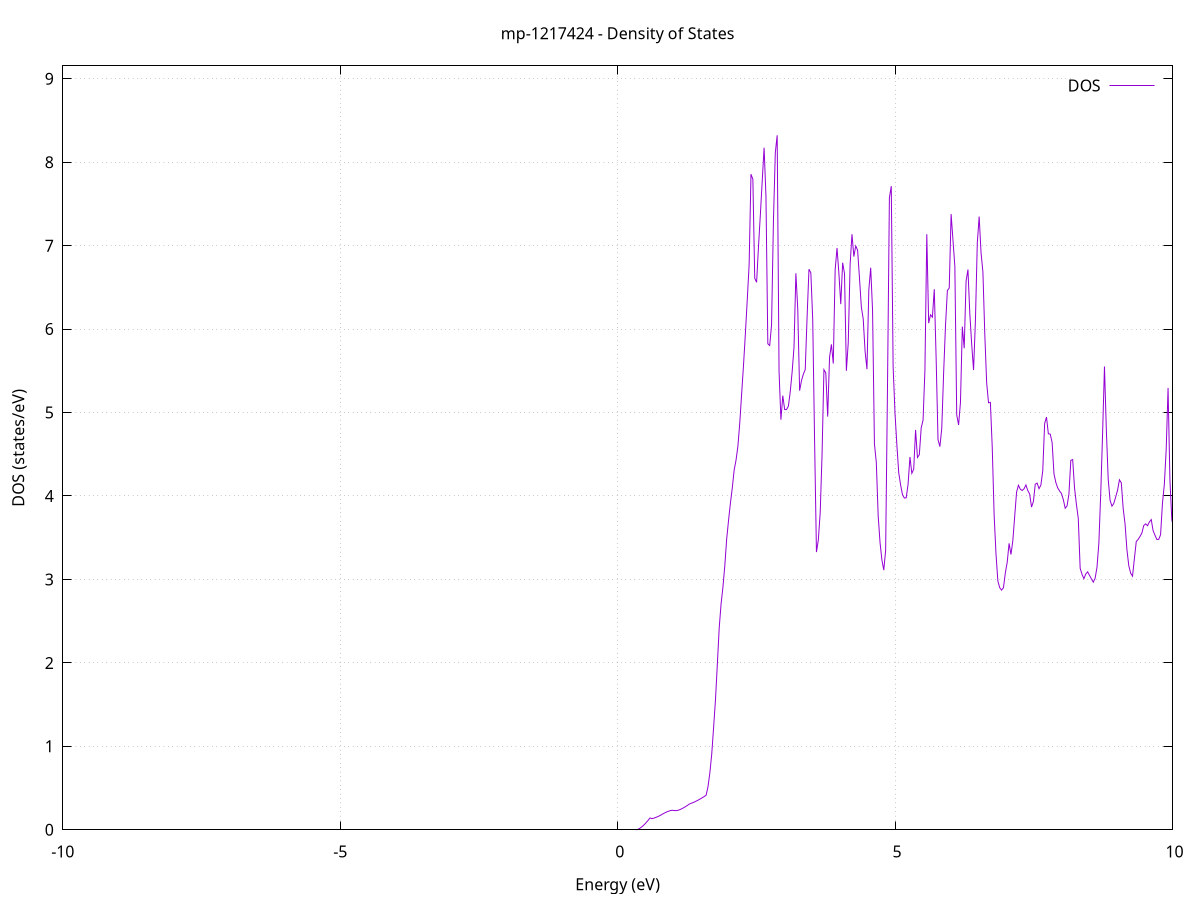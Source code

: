 set title 'mp-1217424 - Density of States'
set xlabel 'Energy (eV)'
set ylabel 'DOS (states/eV)'
set grid
set xrange [-10:10]
set yrange [0:9.154]
set xzeroaxis lt -1
set terminal png size 800,600
set output 'mp-1217424_dos_gnuplot.png'
plot '-' using 1:2 with lines title 'DOS'
-34.977900 0.000000
-34.944200 0.000000
-34.910400 0.000000
-34.876700 0.000000
-34.843000 0.000000
-34.809300 0.000000
-34.775600 0.000000
-34.741900 0.000000
-34.708200 0.000000
-34.674500 0.000000
-34.640800 0.000000
-34.607100 0.000000
-34.573400 0.000000
-34.539700 0.000000
-34.506000 0.000000
-34.472300 0.000000
-34.438500 0.000000
-34.404800 0.000000
-34.371100 0.000000
-34.337400 0.000000
-34.303700 0.000000
-34.270000 0.000000
-34.236300 0.000000
-34.202600 0.000000
-34.168900 0.000000
-34.135200 0.000000
-34.101500 0.000000
-34.067800 0.000000
-34.034100 0.000000
-34.000400 0.000000
-33.966600 0.000000
-33.932900 0.000000
-33.899200 0.000000
-33.865500 0.000000
-33.831800 0.000000
-33.798100 0.000000
-33.764400 0.000000
-33.730700 0.000000
-33.697000 0.000000
-33.663300 0.000000
-33.629600 0.000000
-33.595900 0.000000
-33.562200 0.000000
-33.528500 0.000000
-33.494700 0.000000
-33.461000 0.000000
-33.427300 0.000000
-33.393600 0.000000
-33.359900 0.000000
-33.326200 0.000000
-33.292500 0.000000
-33.258800 0.000000
-33.225100 0.000000
-33.191400 0.000000
-33.157700 0.000000
-33.124000 0.000000
-33.090300 0.000000
-33.056600 0.000000
-33.022800 0.000000
-32.989100 0.000000
-32.955400 0.000000
-32.921700 0.000000
-32.888000 0.000000
-32.854300 0.000000
-32.820600 0.000000
-32.786900 0.000000
-32.753200 0.000000
-32.719500 0.000000
-32.685800 0.000000
-32.652100 0.000000
-32.618400 0.000000
-32.584700 0.000000
-32.550900 0.000000
-32.517200 0.000000
-32.483500 0.000000
-32.449800 0.000000
-32.416100 0.000000
-32.382400 0.000000
-32.348700 0.000000
-32.315000 0.000000
-32.281300 0.000000
-32.247600 0.000000
-32.213900 0.000000
-32.180200 0.000000
-32.146500 0.000000
-32.112800 0.000000
-32.079000 0.000000
-32.045300 0.000000
-32.011600 0.000000
-31.977900 0.000000
-31.944200 0.000000
-31.910500 0.483100
-31.876800 4.768000
-31.843100 4.269800
-31.809400 7.248000
-31.775700 14.930900
-31.742000 19.372700
-31.708300 20.168000
-31.674600 31.144600
-31.640900 7.954200
-31.607100 9.159000
-31.573400 12.364000
-31.539700 5.918100
-31.506000 5.803100
-31.472300 11.238800
-31.438600 9.740700
-31.404900 17.247400
-31.371200 26.634400
-31.337500 11.975700
-31.303800 10.678300
-31.270100 9.430800
-31.236400 14.571500
-31.202700 18.525900
-31.169000 50.973800
-31.135200 19.429200
-31.101500 18.661300
-31.067800 19.002600
-31.034100 21.631900
-31.000400 34.348500
-30.966700 32.196700
-30.933000 27.722600
-30.899300 19.236100
-30.865600 13.917200
-30.831900 12.796100
-30.798200 5.744700
-30.764500 0.911400
-30.730800 0.000000
-30.697100 0.000000
-30.663300 0.000000
-30.629600 0.000000
-30.595900 0.000000
-30.562200 0.000000
-30.528500 0.000000
-30.494800 0.000000
-30.461100 0.000000
-30.427400 0.000000
-30.393700 0.000000
-30.360000 0.000000
-30.326300 0.000000
-30.292600 0.000000
-30.258900 0.000000
-30.225200 0.000000
-30.191400 0.000000
-30.157700 0.000000
-30.124000 0.000000
-30.090300 0.000000
-30.056600 0.000000
-30.022900 0.000000
-29.989200 0.000000
-29.955500 0.000000
-29.921800 0.000000
-29.888100 0.000000
-29.854400 0.000000
-29.820700 0.000000
-29.787000 0.000000
-29.753300 0.000000
-29.719500 0.000000
-29.685800 0.000000
-29.652100 0.000000
-29.618400 0.000000
-29.584700 0.000000
-29.551000 0.000000
-29.517300 0.000000
-29.483600 0.000000
-29.449900 0.000000
-29.416200 0.000000
-29.382500 0.000000
-29.348800 0.000000
-29.315100 0.000000
-29.281400 0.000000
-29.247600 0.000000
-29.213900 0.000000
-29.180200 0.000000
-29.146500 0.000000
-29.112800 0.000000
-29.079100 0.000000
-29.045400 0.000000
-29.011700 0.000000
-28.978000 0.000000
-28.944300 0.000000
-28.910600 0.000000
-28.876900 0.000000
-28.843200 0.000000
-28.809500 0.000000
-28.775800 0.000000
-28.742000 0.000000
-28.708300 0.000000
-28.674600 0.000000
-28.640900 0.000000
-28.607200 0.000000
-28.573500 0.000000
-28.539800 0.000000
-28.506100 0.000000
-28.472400 0.000000
-28.438700 0.000000
-28.405000 0.000000
-28.371300 0.000000
-28.337600 0.000000
-28.303900 0.000000
-28.270100 0.000000
-28.236400 0.000000
-28.202700 0.000000
-28.169000 0.000000
-28.135300 0.000000
-28.101600 0.000000
-28.067900 0.000000
-28.034200 0.000000
-28.000500 0.000000
-27.966800 0.000000
-27.933100 0.000000
-27.899400 0.000000
-27.865700 0.000000
-27.832000 0.000000
-27.798200 0.000000
-27.764500 0.000000
-27.730800 0.000000
-27.697100 0.000000
-27.663400 0.000000
-27.629700 0.000000
-27.596000 0.000000
-27.562300 0.000000
-27.528600 0.000000
-27.494900 0.000000
-27.461200 0.000000
-27.427500 0.000000
-27.393800 0.000000
-27.360100 0.000000
-27.326300 0.000000
-27.292600 0.000000
-27.258900 0.000000
-27.225200 0.000000
-27.191500 0.000000
-27.157800 0.000000
-27.124100 0.000000
-27.090400 0.000000
-27.056700 0.000000
-27.023000 0.000000
-26.989300 0.000000
-26.955600 0.000000
-26.921900 0.000000
-26.888200 0.000000
-26.854400 0.000000
-26.820700 0.000000
-26.787000 0.000000
-26.753300 0.000000
-26.719600 0.000000
-26.685900 0.000000
-26.652200 0.000000
-26.618500 0.000000
-26.584800 0.000000
-26.551100 0.000000
-26.517400 0.000000
-26.483700 0.000000
-26.450000 0.000000
-26.416300 0.000000
-26.382500 0.000000
-26.348800 0.000000
-26.315100 0.000000
-26.281400 0.000000
-26.247700 0.000000
-26.214000 0.000000
-26.180300 0.000000
-26.146600 0.000000
-26.112900 0.000000
-26.079200 0.000000
-26.045500 0.000000
-26.011800 0.000000
-25.978100 0.000000
-25.944400 0.000000
-25.910600 0.000000
-25.876900 0.000000
-25.843200 0.000000
-25.809500 0.000000
-25.775800 0.000000
-25.742100 0.000000
-25.708400 0.000000
-25.674700 0.000000
-25.641000 0.000000
-25.607300 0.000000
-25.573600 0.000000
-25.539900 0.000000
-25.506200 0.000000
-25.472500 0.000000
-25.438700 0.000000
-25.405000 0.000000
-25.371300 0.000000
-25.337600 0.000000
-25.303900 0.000000
-25.270200 0.000000
-25.236500 0.000000
-25.202800 0.000000
-25.169100 0.000000
-25.135400 0.000000
-25.101700 0.000000
-25.068000 0.000000
-25.034300 0.000000
-25.000600 0.000000
-24.966800 0.000000
-24.933100 0.000000
-24.899400 0.000000
-24.865700 0.000000
-24.832000 0.000000
-24.798300 0.000000
-24.764600 0.000000
-24.730900 0.000000
-24.697200 0.000000
-24.663500 0.000000
-24.629800 0.000000
-24.596100 0.000000
-24.562400 0.000000
-24.528700 0.000000
-24.494900 0.000000
-24.461200 0.000000
-24.427500 0.000000
-24.393800 0.000000
-24.360100 0.000000
-24.326400 0.000000
-24.292700 0.000000
-24.259000 0.000000
-24.225300 0.000000
-24.191600 0.000000
-24.157900 0.000000
-24.124200 0.000000
-24.090500 0.000000
-24.056800 0.000000
-24.023000 0.000000
-23.989300 0.000000
-23.955600 0.000000
-23.921900 0.000000
-23.888200 0.000000
-23.854500 0.000000
-23.820800 0.000000
-23.787100 0.000000
-23.753400 0.000000
-23.719700 0.000000
-23.686000 0.000000
-23.652300 0.000000
-23.618600 0.000000
-23.584900 0.000000
-23.551100 0.000000
-23.517400 0.000000
-23.483700 0.000000
-23.450000 0.000000
-23.416300 0.000000
-23.382600 0.000000
-23.348900 0.000000
-23.315200 0.000000
-23.281500 0.000000
-23.247800 0.000000
-23.214100 0.000000
-23.180400 0.000000
-23.146700 0.000000
-23.113000 0.000000
-23.079200 0.000000
-23.045500 0.000000
-23.011800 0.000000
-22.978100 0.000000
-22.944400 0.000000
-22.910700 0.000000
-22.877000 0.000000
-22.843300 0.000000
-22.809600 0.000000
-22.775900 0.000000
-22.742200 0.000000
-22.708500 0.000000
-22.674800 0.000000
-22.641100 0.000000
-22.607300 0.000000
-22.573600 0.000000
-22.539900 0.000000
-22.506200 0.000000
-22.472500 0.000000
-22.438800 0.000000
-22.405100 0.000000
-22.371400 0.000000
-22.337700 0.000000
-22.304000 0.000000
-22.270300 0.000000
-22.236600 0.000000
-22.202900 0.000000
-22.169200 0.000000
-22.135400 0.000000
-22.101700 0.000000
-22.068000 0.000000
-22.034300 0.000000
-22.000600 0.000000
-21.966900 0.000000
-21.933200 0.000000
-21.899500 0.000000
-21.865800 0.000000
-21.832100 0.000000
-21.798400 0.000000
-21.764700 0.000000
-21.731000 0.000000
-21.697300 0.000000
-21.663500 0.000000
-21.629800 0.000000
-21.596100 0.000000
-21.562400 0.000000
-21.528700 0.000000
-21.495000 0.000000
-21.461300 0.000000
-21.427600 0.000000
-21.393900 0.000000
-21.360200 0.000000
-21.326500 0.000000
-21.292800 0.000000
-21.259100 0.000000
-21.225400 0.000000
-21.191600 0.000000
-21.157900 0.000000
-21.124200 0.000000
-21.090500 0.000000
-21.056800 0.000000
-21.023100 0.000000
-20.989400 0.000000
-20.955700 0.000000
-20.922000 0.000000
-20.888300 0.000000
-20.854600 0.000000
-20.820900 0.000000
-20.787200 0.000000
-20.753500 0.000000
-20.719700 0.000000
-20.686000 0.000000
-20.652300 0.000000
-20.618600 0.000000
-20.584900 0.000000
-20.551200 0.000000
-20.517500 0.000000
-20.483800 0.000000
-20.450100 0.000000
-20.416400 0.000000
-20.382700 0.000000
-20.349000 0.000000
-20.315300 0.000000
-20.281600 0.000000
-20.247800 0.000000
-20.214100 0.000000
-20.180400 0.000000
-20.146700 0.000000
-20.113000 0.000000
-20.079300 0.000000
-20.045600 0.000000
-20.011900 0.000000
-19.978200 0.000000
-19.944500 0.000000
-19.910800 0.000000
-19.877100 0.000000
-19.843400 0.000000
-19.809700 0.000000
-19.775900 0.000000
-19.742200 0.000000
-19.708500 0.000000
-19.674800 0.000000
-19.641100 0.000000
-19.607400 0.000000
-19.573700 0.000000
-19.540000 0.000000
-19.506300 0.000000
-19.472600 0.000000
-19.438900 0.000000
-19.405200 0.000000
-19.371500 0.000000
-19.337800 0.000000
-19.304000 0.000000
-19.270300 0.000000
-19.236600 0.000000
-19.202900 0.000000
-19.169200 0.000000
-19.135500 0.000000
-19.101800 0.000000
-19.068100 0.000000
-19.034400 0.000000
-19.000700 0.000000
-18.967000 0.000000
-18.933300 0.000000
-18.899600 0.000000
-18.865900 0.000000
-18.832100 0.000000
-18.798400 0.000000
-18.764700 0.000000
-18.731000 0.000000
-18.697300 0.000000
-18.663600 0.000000
-18.629900 0.000000
-18.596200 0.000000
-18.562500 0.000000
-18.528800 0.000000
-18.495100 0.000000
-18.461400 0.000000
-18.427700 0.000000
-18.394000 0.000000
-18.360300 0.000000
-18.326500 0.000000
-18.292800 0.000000
-18.259100 0.000000
-18.225400 0.000000
-18.191700 0.000000
-18.158000 0.000000
-18.124300 0.000000
-18.090600 0.000000
-18.056900 0.000000
-18.023200 0.000000
-17.989500 0.000000
-17.955800 0.000000
-17.922100 0.000000
-17.888400 0.000000
-17.854600 0.000000
-17.820900 0.000000
-17.787200 0.000000
-17.753500 0.000000
-17.719800 0.000000
-17.686100 0.000000
-17.652400 0.000000
-17.618700 0.000000
-17.585000 0.000000
-17.551300 0.000000
-17.517600 0.000000
-17.483900 0.000000
-17.450200 0.000000
-17.416500 0.000000
-17.382700 0.000000
-17.349000 0.000000
-17.315300 0.000000
-17.281600 0.000000
-17.247900 0.000000
-17.214200 0.000000
-17.180500 0.000000
-17.146800 0.000000
-17.113100 0.000000
-17.079400 0.000000
-17.045700 0.000000
-17.012000 0.000000
-16.978300 0.000000
-16.944600 0.000000
-16.910800 0.000000
-16.877100 0.000000
-16.843400 0.000000
-16.809700 0.000000
-16.776000 0.000000
-16.742300 0.000000
-16.708600 0.000000
-16.674900 0.000000
-16.641200 0.000000
-16.607500 0.000000
-16.573800 0.000000
-16.540100 0.000000
-16.506400 0.000000
-16.472700 0.000000
-16.438900 0.000000
-16.405200 0.000000
-16.371500 0.000000
-16.337800 0.000000
-16.304100 0.000000
-16.270400 0.000000
-16.236700 0.000000
-16.203000 0.000000
-16.169300 0.000000
-16.135600 0.000000
-16.101900 0.000000
-16.068200 0.000000
-16.034500 0.000000
-16.000800 0.000000
-15.967000 0.000000
-15.933300 0.000000
-15.899600 0.000000
-15.865900 0.000000
-15.832200 0.000000
-15.798500 0.000000
-15.764800 0.000000
-15.731100 0.000000
-15.697400 0.000000
-15.663700 0.000000
-15.630000 0.000000
-15.596300 0.000000
-15.562600 0.000000
-15.528900 0.000000
-15.495100 0.000000
-15.461400 0.000000
-15.427700 0.000000
-15.394000 0.000000
-15.360300 0.000000
-15.326600 0.000000
-15.292900 0.000000
-15.259200 0.000000
-15.225500 0.000000
-15.191800 0.000000
-15.158100 0.000000
-15.124400 0.000000
-15.090700 0.000000
-15.057000 0.000000
-15.023200 0.000000
-14.989500 0.000000
-14.955800 0.000000
-14.922100 0.000000
-14.888400 0.000000
-14.854700 0.000000
-14.821000 0.000000
-14.787300 0.000000
-14.753600 0.000000
-14.719900 0.000000
-14.686200 0.000000
-14.652500 0.000000
-14.618800 0.000000
-14.585100 0.000000
-14.551300 0.000000
-14.517600 0.000000
-14.483900 0.000000
-14.450200 0.000000
-14.416500 0.000000
-14.382800 0.000000
-14.349100 0.000000
-14.315400 0.000000
-14.281700 0.000000
-14.248000 0.000000
-14.214300 0.000000
-14.180600 0.000000
-14.146900 0.000000
-14.113200 0.000000
-14.079400 0.000000
-14.045700 0.000000
-14.012000 0.000000
-13.978300 0.000000
-13.944600 0.000000
-13.910900 0.000000
-13.877200 0.000000
-13.843500 0.000000
-13.809800 0.000000
-13.776100 0.000000
-13.742400 0.000000
-13.708700 0.000000
-13.675000 0.000000
-13.641300 0.000000
-13.607500 0.000000
-13.573800 0.000000
-13.540100 0.000000
-13.506400 0.000000
-13.472700 0.000000
-13.439000 0.000000
-13.405300 0.000000
-13.371600 0.000000
-13.337900 0.000000
-13.304200 0.000000
-13.270500 0.000000
-13.236800 0.000000
-13.203100 0.000000
-13.169400 0.000000
-13.135600 0.000000
-13.101900 0.000000
-13.068200 0.000000
-13.034500 0.000000
-13.000800 0.000000
-12.967100 0.000000
-12.933400 0.000000
-12.899700 0.000000
-12.866000 0.000000
-12.832300 0.000000
-12.798600 0.000000
-12.764900 0.000000
-12.731200 0.000000
-12.697500 0.000000
-12.663700 0.000000
-12.630000 0.000000
-12.596300 0.000000
-12.562600 0.000000
-12.528900 0.000000
-12.495200 0.000000
-12.461500 0.000000
-12.427800 0.000000
-12.394100 0.000000
-12.360400 0.000000
-12.326700 0.000000
-12.293000 0.000000
-12.259300 0.000000
-12.225600 0.000000
-12.191800 0.000000
-12.158100 0.000000
-12.124400 0.000000
-12.090700 0.000000
-12.057000 0.000000
-12.023300 0.000000
-11.989600 0.000000
-11.955900 0.000000
-11.922200 0.000000
-11.888500 0.000000
-11.854800 0.000000
-11.821100 0.000000
-11.787400 0.000000
-11.753700 0.000000
-11.719900 0.000000
-11.686200 0.000000
-11.652500 0.000000
-11.618800 0.000000
-11.585100 0.000000
-11.551400 0.000000
-11.517700 0.000000
-11.484000 0.000000
-11.450300 0.000000
-11.416600 0.000000
-11.382900 0.000000
-11.349200 0.000000
-11.315500 0.000000
-11.281800 0.000000
-11.248000 0.000000
-11.214300 0.000000
-11.180600 0.000000
-11.146900 0.000000
-11.113200 0.000000
-11.079500 0.000000
-11.045800 0.000000
-11.012100 0.000000
-10.978400 0.000000
-10.944700 0.000000
-10.911000 0.000000
-10.877300 0.000000
-10.843600 0.000000
-10.809900 0.000000
-10.776100 0.000000
-10.742400 0.000000
-10.708700 0.000000
-10.675000 0.000000
-10.641300 0.000000
-10.607600 0.000000
-10.573900 0.000000
-10.540200 0.000000
-10.506500 0.000000
-10.472800 0.000000
-10.439100 0.000000
-10.405400 0.000000
-10.371700 0.000000
-10.338000 0.000000
-10.304200 0.000000
-10.270500 0.000000
-10.236800 0.000000
-10.203100 0.000000
-10.169400 0.000000
-10.135700 0.000000
-10.102000 0.000000
-10.068300 0.000000
-10.034600 0.000000
-10.000900 0.000000
-9.967200 0.000000
-9.933500 0.000000
-9.899800 0.000000
-9.866100 0.000000
-9.832300 0.000000
-9.798600 0.000000
-9.764900 0.000000
-9.731200 0.000000
-9.697500 0.000000
-9.663800 0.000000
-9.630100 0.000000
-9.596400 0.000000
-9.562700 0.000000
-9.529000 0.000000
-9.495300 0.000000
-9.461600 0.000000
-9.427900 0.000000
-9.394200 0.000000
-9.360400 0.000000
-9.326700 0.000000
-9.293000 0.000000
-9.259300 0.000000
-9.225600 0.000000
-9.191900 0.000000
-9.158200 0.000000
-9.124500 0.000000
-9.090800 0.000000
-9.057100 0.000000
-9.023400 0.000000
-8.989700 0.000000
-8.956000 0.000000
-8.922300 0.000000
-8.888500 0.000000
-8.854800 0.000000
-8.821100 0.000000
-8.787400 0.000000
-8.753700 0.000000
-8.720000 0.000000
-8.686300 0.000000
-8.652600 0.000000
-8.618900 0.000000
-8.585200 0.000000
-8.551500 0.000000
-8.517800 0.000000
-8.484100 0.000000
-8.450400 0.000000
-8.416600 0.000000
-8.382900 0.000000
-8.349200 0.000000
-8.315500 0.000000
-8.281800 0.000000
-8.248100 0.000000
-8.214400 0.000000
-8.180700 0.000000
-8.147000 0.000000
-8.113300 0.000000
-8.079600 0.000000
-8.045900 0.000000
-8.012200 0.000000
-7.978500 0.000000
-7.944700 0.000000
-7.911000 0.000000
-7.877300 0.000000
-7.843600 0.000000
-7.809900 0.000000
-7.776200 0.000000
-7.742500 0.000000
-7.708800 0.000000
-7.675100 0.000000
-7.641400 0.000000
-7.607700 0.000000
-7.574000 0.000000
-7.540300 0.000000
-7.506600 0.000000
-7.472900 0.000000
-7.439100 0.000000
-7.405400 0.000000
-7.371700 0.000000
-7.338000 0.000000
-7.304300 0.000000
-7.270600 0.000000
-7.236900 0.000000
-7.203200 0.000000
-7.169500 0.000000
-7.135800 0.000000
-7.102100 0.000000
-7.068400 0.000000
-7.034700 0.000000
-7.001000 0.000000
-6.967200 0.000000
-6.933500 0.000000
-6.899800 0.000000
-6.866100 0.000000
-6.832400 0.000000
-6.798700 0.000000
-6.765000 0.000000
-6.731300 0.000000
-6.697600 0.000000
-6.663900 0.000000
-6.630200 0.000000
-6.596500 0.000000
-6.562800 0.000000
-6.529100 0.000000
-6.495300 0.000000
-6.461600 0.000000
-6.427900 0.000000
-6.394200 0.000000
-6.360500 0.000000
-6.326800 0.000000
-6.293100 0.000000
-6.259400 0.000000
-6.225700 0.000000
-6.192000 0.000000
-6.158300 0.000000
-6.124600 0.000000
-6.090900 0.000000
-6.057200 0.000000
-6.023400 0.000000
-5.989700 0.000000
-5.956000 0.000000
-5.922300 0.000000
-5.888600 0.000000
-5.854900 0.000000
-5.821200 0.000000
-5.787500 0.000000
-5.753800 0.000000
-5.720100 0.000000
-5.686400 0.000000
-5.652700 0.000000
-5.619000 0.000000
-5.585300 0.000000
-5.551500 0.000000
-5.517800 0.000000
-5.484100 0.000000
-5.450400 0.000000
-5.416700 0.000000
-5.383000 0.000000
-5.349300 0.000000
-5.315600 0.000000
-5.281900 0.000000
-5.248200 0.000000
-5.214500 0.000000
-5.180800 0.000000
-5.147100 0.000000
-5.113400 0.000000
-5.079600 0.000000
-5.045900 0.000000
-5.012200 0.000000
-4.978500 0.000000
-4.944800 0.000000
-4.911100 0.000000
-4.877400 0.000000
-4.843700 0.000000
-4.810000 0.000000
-4.776300 0.000000
-4.742600 0.000000
-4.708900 0.000000
-4.675200 0.000000
-4.641500 0.000000
-4.607700 0.000000
-4.574000 0.000000
-4.540300 0.000000
-4.506600 0.000000
-4.472900 0.000000
-4.439200 0.000000
-4.405500 0.000000
-4.371800 0.000000
-4.338100 0.000000
-4.304400 0.000000
-4.270700 0.000000
-4.237000 0.000000
-4.203300 0.000000
-4.169600 0.000000
-4.135800 0.000000
-4.102100 0.000000
-4.068400 0.000000
-4.034700 0.000000
-4.001000 0.000000
-3.967300 0.000000
-3.933600 0.000000
-3.899900 0.000000
-3.866200 0.000000
-3.832500 0.000000
-3.798800 0.000000
-3.765100 0.000000
-3.731400 0.000000
-3.697700 0.000000
-3.663900 0.000000
-3.630200 0.000000
-3.596500 0.000000
-3.562800 0.000000
-3.529100 0.000000
-3.495400 0.000000
-3.461700 0.000000
-3.428000 0.000000
-3.394300 0.000000
-3.360600 0.000000
-3.326900 0.000000
-3.293200 0.000000
-3.259500 0.000000
-3.225800 0.000000
-3.192000 0.000000
-3.158300 0.000000
-3.124600 0.000000
-3.090900 0.000000
-3.057200 0.000000
-3.023500 0.000000
-2.989800 0.000000
-2.956100 0.000000
-2.922400 0.000000
-2.888700 0.000000
-2.855000 0.000000
-2.821300 0.000000
-2.787600 0.000000
-2.753900 0.000000
-2.720100 0.000000
-2.686400 0.000000
-2.652700 0.000000
-2.619000 0.000000
-2.585300 0.000000
-2.551600 0.000000
-2.517900 0.000000
-2.484200 0.000000
-2.450500 0.000000
-2.416800 0.000000
-2.383100 0.000000
-2.349400 0.000000
-2.315700 0.000000
-2.282000 0.000000
-2.248200 0.000000
-2.214500 0.000000
-2.180800 0.000000
-2.147100 0.000000
-2.113400 0.000000
-2.079700 0.000000
-2.046000 0.000000
-2.012300 0.000000
-1.978600 0.000000
-1.944900 0.000000
-1.911200 0.000000
-1.877500 0.000000
-1.843800 0.000000
-1.810100 0.000000
-1.776300 0.000000
-1.742600 0.000000
-1.708900 0.000000
-1.675200 0.000000
-1.641500 0.000000
-1.607800 0.000000
-1.574100 0.000000
-1.540400 0.000000
-1.506700 0.000000
-1.473000 0.000000
-1.439300 0.000000
-1.405600 0.000000
-1.371900 0.000000
-1.338200 0.000000
-1.304400 0.000000
-1.270700 0.000000
-1.237000 0.000000
-1.203300 0.000000
-1.169600 0.000000
-1.135900 0.000000
-1.102200 0.000000
-1.068500 0.000000
-1.034800 0.000000
-1.001100 0.000000
-0.967400 0.000000
-0.933700 0.000000
-0.900000 0.000000
-0.866300 0.000000
-0.832500 0.000000
-0.798800 0.000000
-0.765100 0.000000
-0.731400 0.000000
-0.697700 0.000000
-0.664000 0.000000
-0.630300 0.000000
-0.596600 0.000000
-0.562900 0.000000
-0.529200 0.000000
-0.495500 0.000000
-0.461800 0.000000
-0.428100 0.000000
-0.394400 0.000000
-0.360600 0.000000
-0.326900 0.000000
-0.293200 0.000000
-0.259500 0.000000
-0.225800 0.000000
-0.192100 0.000000
-0.158400 0.000000
-0.124700 0.000000
-0.091000 0.000000
-0.057300 0.000000
-0.023600 0.000000
0.010100 0.000000
0.043800 0.000000
0.077500 0.000000
0.111300 0.000000
0.145000 0.000000
0.178700 0.000000
0.212400 0.000000
0.246100 0.000000
0.279800 0.000000
0.313500 0.000000
0.347200 0.000900
0.380900 0.010000
0.414600 0.024300
0.448300 0.042400
0.482000 0.063500
0.515700 0.087100
0.549400 0.113300
0.583200 0.141700
0.616900 0.133600
0.650600 0.138800
0.684300 0.147300
0.718000 0.156400
0.751700 0.166600
0.785400 0.178500
0.819100 0.191800
0.852800 0.203700
0.886500 0.214400
0.920200 0.223400
0.953900 0.230600
0.987600 0.233900
1.021300 0.230500
1.055100 0.229500
1.088800 0.234000
1.122500 0.241600
1.156200 0.252400
1.189900 0.264300
1.223600 0.277500
1.257300 0.291800
1.291000 0.308000
1.324700 0.317300
1.358400 0.325700
1.392100 0.335600
1.425800 0.346900
1.459500 0.359000
1.493200 0.371600
1.527000 0.384800
1.560700 0.398500
1.594400 0.414300
1.628100 0.514500
1.661800 0.682500
1.695500 0.904900
1.729200 1.222900
1.762900 1.552200
1.796600 1.980800
1.830300 2.416800
1.864000 2.705600
1.897700 2.907100
1.931400 3.164800
1.965100 3.484700
1.998900 3.708900
2.032600 3.915400
2.066300 4.096500
2.100000 4.311600
2.133700 4.429500
2.167400 4.596400
2.201100 4.875800
2.234800 5.224100
2.268500 5.567500
2.302200 5.945700
2.335900 6.347700
2.369600 6.770400
2.403300 7.855600
2.437000 7.796000
2.470800 6.607800
2.504500 6.560800
2.538200 6.984400
2.571900 7.368600
2.605600 7.772900
2.639300 8.173900
2.673000 7.592800
2.706700 5.823600
2.740400 5.803200
2.774100 6.052500
2.807800 7.297000
2.841500 8.114500
2.875200 8.322000
2.908900 5.494900
2.942600 4.914200
2.976400 5.202500
3.010100 5.035300
3.043800 5.035900
3.077500 5.076500
3.111200 5.252000
3.144900 5.487700
3.178600 5.782600
3.212300 6.668800
3.246000 6.242700
3.279700 5.262300
3.313400 5.383000
3.347100 5.459900
3.380800 5.515100
3.414500 6.143900
3.448300 6.717100
3.482000 6.674400
3.515700 6.117300
3.549400 4.667700
3.583100 3.327600
3.616800 3.472900
3.650500 3.798000
3.684200 4.499600
3.717900 5.513400
3.751600 5.474200
3.785300 4.951400
3.819000 5.660700
3.852700 5.817300
3.886400 5.587000
3.920200 6.710400
3.953900 6.971600
3.987600 6.667600
4.021300 6.298900
4.055000 6.795400
4.088700 6.665400
4.122400 5.500100
4.156100 5.835800
4.189800 6.773900
4.223500 7.136300
4.257200 6.868700
4.290900 6.996300
4.324600 6.945600
4.358300 6.614200
4.392100 6.263800
4.425800 6.122300
4.459500 5.734000
4.493200 5.519800
4.526900 6.469600
4.560600 6.735100
4.594300 6.223500
4.628000 4.625000
4.661700 4.402800
4.695400 3.763300
4.729100 3.441700
4.762800 3.232500
4.796500 3.111200
4.830200 3.350200
4.864000 5.339400
4.897700 7.574100
4.931400 7.713100
4.965100 5.547300
4.998800 4.991300
5.032500 4.610300
5.066200 4.276700
5.099900 4.132000
5.133600 4.014700
5.167300 3.975100
5.201000 3.978900
5.234700 4.142100
5.268400 4.467200
5.302100 4.271500
5.335900 4.320800
5.369600 4.791900
5.403300 4.461200
5.437000 4.494100
5.470700 4.814300
5.504400 4.908800
5.538100 5.509500
5.571800 7.136500
5.605500 6.071200
5.639200 6.170800
5.672900 6.142600
5.706600 6.477700
5.740300 5.645400
5.774000 4.674000
5.807800 4.591800
5.841500 4.812000
5.875200 5.474700
5.908900 6.041000
5.942600 6.461100
5.976300 6.493300
6.010000 7.377700
6.043700 7.064500
6.077400 6.751100
6.111100 4.972000
6.144800 4.851300
6.178500 5.120500
6.212200 6.029800
6.245900 5.770600
6.279700 6.574100
6.313400 6.713800
6.347100 6.183600
6.380800 5.818800
6.414500 5.509100
6.448200 6.100800
6.481900 7.031000
6.515600 7.348100
6.549300 6.915100
6.583000 6.687400
6.616700 5.946200
6.650400 5.360100
6.684100 5.116900
6.717800 5.121900
6.751600 4.579200
6.785300 3.773500
6.819000 3.303400
6.852700 2.980300
6.886400 2.900500
6.920100 2.871400
6.953800 2.901800
6.987500 3.078900
7.021200 3.206600
7.054900 3.432300
7.088600 3.298500
7.122300 3.463500
7.156000 3.756000
7.189700 4.046300
7.223500 4.128400
7.257200 4.081100
7.290900 4.065600
7.324600 4.086000
7.358300 4.132500
7.392000 4.065200
7.425700 4.022300
7.459400 3.866800
7.493100 3.933200
7.526800 4.141500
7.560500 4.154100
7.594200 4.087200
7.627900 4.130300
7.661600 4.301200
7.695400 4.866700
7.729100 4.945400
7.762800 4.744500
7.796500 4.741300
7.830200 4.641700
7.863900 4.265500
7.897600 4.161300
7.931300 4.096700
7.965000 4.059100
7.998700 4.030600
8.032400 3.956200
8.066100 3.852900
8.099800 3.881800
8.133500 4.023500
8.167300 4.426700
8.201000 4.436000
8.234700 4.094000
8.268400 3.898900
8.302100 3.730500
8.335800 3.133300
8.369500 3.060700
8.403200 3.008700
8.436900 3.065100
8.470600 3.091000
8.504300 3.048600
8.538000 3.007200
8.571700 2.967200
8.605400 3.013100
8.639200 3.145200
8.672900 3.435100
8.706600 4.028500
8.740300 4.752500
8.774000 5.552000
8.807700 4.792600
8.841400 4.199800
8.875100 3.947000
8.908800 3.878000
8.942500 3.911800
8.976200 3.987800
9.009900 4.069200
9.043600 4.194000
9.077300 4.158300
9.111100 3.850100
9.144800 3.665500
9.178500 3.357200
9.212200 3.164100
9.245900 3.074800
9.279600 3.039000
9.313300 3.250100
9.347000 3.454400
9.380700 3.479200
9.414400 3.515300
9.448100 3.555800
9.481800 3.645100
9.515500 3.666000
9.549200 3.643300
9.583000 3.688200
9.616700 3.717400
9.650400 3.585200
9.684100 3.530300
9.717800 3.479200
9.751500 3.479500
9.785200 3.535800
9.818900 3.910000
9.852600 4.136700
9.886300 4.552400
9.920000 5.294300
9.953700 4.190700
9.987400 3.715900
10.021100 3.615900
10.054900 3.641800
10.088600 3.781900
10.122300 3.876500
10.156000 4.099900
10.189700 4.769700
10.223400 4.532700
10.257100 4.739400
10.290800 4.769300
10.324500 3.967600
10.358200 3.179300
10.391900 2.301100
10.425600 1.963600
10.459300 1.802200
10.493000 1.648100
10.526800 1.500300
10.560500 1.403600
10.594200 1.402600
10.627900 1.417300
10.661600 1.431000
10.695300 1.439300
10.729000 1.427000
10.762700 1.395900
10.796400 1.348500
10.830100 1.341100
10.863800 1.333500
10.897500 1.313700
10.931200 1.258100
10.964900 1.230100
10.998700 1.214300
11.032400 1.200100
11.066100 1.187500
11.099800 1.179300
11.133500 1.173900
11.167200 1.168900
11.200900 1.164900
11.234600 1.161500
11.268300 1.158400
11.302000 1.155600
11.335700 1.153200
11.369400 1.150400
11.403100 1.146500
11.436800 1.141200
11.470600 1.135200
11.504300 1.131100
11.538000 1.127300
11.571700 1.123600
11.605400 1.120000
11.639100 1.116600
11.672800 1.114800
11.706500 1.114000
11.740200 1.114400
11.773900 1.118400
11.807600 1.123100
11.841300 1.123800
11.875000 1.120400
11.908700 1.115500
11.942500 1.113500
11.976200 1.113700
12.009900 1.112900
12.043600 1.111100
12.077300 1.108300
12.111000 1.105300
12.144700 1.101800
12.178400 1.097800
12.212100 1.093600
12.245800 1.089400
12.279500 1.085000
12.313200 1.080300
12.346900 1.076800
12.380600 1.073500
12.414400 1.071300
12.448100 1.084100
12.481800 1.109500
12.515500 1.178200
12.549200 1.181100
12.582900 1.185000
12.616600 1.223100
12.650300 1.238700
12.684000 1.239300
12.717700 1.229300
12.751400 1.199200
12.785100 1.132600
12.818800 1.112600
12.852500 1.100000
12.886300 1.088700
12.920000 1.077800
12.953700 1.068900
12.987400 1.060400
13.021100 1.051500
13.054800 1.035700
13.088500 1.010000
13.122200 0.976700
13.155900 0.933500
13.189600 0.915500
13.223300 0.906600
13.257000 0.894800
13.290700 0.882200
13.324400 0.872400
13.358100 0.865500
13.391900 0.860900
13.425600 0.858400
13.459300 0.858000
13.493000 0.859800
13.526700 0.863300
13.560400 0.867700
13.594100 0.872500
13.627800 0.877700
13.661500 0.883300
13.695200 0.889300
13.728900 0.895900
13.762600 0.903600
13.796300 0.912100
13.830000 0.927400
13.863800 0.924600
13.897500 0.918500
13.931200 0.915000
13.964900 0.914200
13.998600 0.915900
14.032300 0.918100
14.066000 0.922600
14.099700 0.928900
14.133400 0.910100
14.167100 0.918100
14.200800 0.936700
14.234500 0.951700
14.268200 0.965900
14.301900 0.978000
14.335700 0.988400
14.369400 0.994600
14.403100 0.997100
14.436800 0.996200
14.470500 0.993200
14.504200 0.995300
14.537900 0.998600
14.571600 0.965000
14.605300 0.924200
14.639000 0.873600
14.672700 0.820600
14.706400 0.769700
14.740100 0.733100
14.773800 0.724700
14.807600 0.720200
14.841300 0.717400
14.875000 0.716000
14.908700 0.716000
14.942400 0.716400
14.976100 0.718500
15.009800 0.723000
15.043500 0.729900
15.077200 0.739300
15.110900 0.750500
15.144600 0.762400
15.178300 1.041300
15.212000 0.813000
15.245700 0.794600
15.279500 0.772200
15.313200 0.748300
15.346900 0.707600
15.380600 0.663900
15.414300 0.569100
15.448000 0.495000
15.481700 0.471200
15.515400 0.471700
15.549100 0.474600
15.582800 0.478200
15.616500 0.475500
15.650200 0.471800
15.683900 0.468400
15.717600 0.464600
15.751400 0.460000
15.785100 0.454400
15.818800 0.447800
15.852500 0.440400
15.886200 0.552800
15.919900 0.611000
15.953600 0.642900
15.987300 0.645500
16.021000 0.631100
16.054700 0.621400
16.088400 0.612800
16.122100 0.602700
16.155800 0.586200
16.189500 0.564300
16.223300 0.547800
16.257000 0.525700
16.290700 0.483500
16.324400 0.443300
16.358100 0.405100
16.391800 0.370900
16.425500 0.344800
16.459200 0.332000
16.492900 0.353000
16.526600 0.612700
16.560300 1.040100
16.594000 1.003400
16.627700 1.118100
16.661400 1.931600
16.695200 1.948700
16.728900 2.040000
16.762600 2.195300
16.796300 1.971500
16.830000 1.972900
16.863700 1.971500
16.897400 2.544300
16.931100 2.191300
16.964800 1.727100
16.998500 1.310500
17.032200 1.179800
17.065900 1.116800
17.099600 1.066400
17.133300 1.022600
17.167100 0.981100
17.200800 0.967700
17.234500 0.978400
17.268200 1.003400
17.301900 1.029000
17.335600 1.064600
17.369300 1.121900
17.403000 1.313400
17.436700 1.235200
17.470400 1.173900
17.504100 1.148300
17.537800 1.118900
17.571500 1.026000
17.605200 0.911200
17.639000 0.882700
17.672700 0.858300
17.706400 0.852400
17.740100 0.852600
17.773800 0.848100
17.807500 0.824700
17.841200 0.802500
17.874900 0.789000
17.908600 0.790700
17.942300 0.806600
17.976000 0.830200
18.009700 0.888000
18.043400 0.940200
18.077100 0.976600
18.110900 1.004800
18.144600 1.070900
18.178300 1.199400
18.212000 1.378000
18.245700 1.566800
18.279400 1.699600
18.313100 1.835600
18.346800 2.004500
18.380500 2.186100
18.414200 2.261300
18.447900 2.285000
18.481600 2.273500
18.515300 2.246100
18.549000 2.210800
18.582800 2.215400
18.616500 2.326500
18.650200 2.417000
18.683900 2.519300
18.717600 2.724200
18.751300 3.022500
18.785000 3.600500
18.818700 5.170600
18.852400 14.369300
18.886100 15.027300
18.919800 19.793000
18.953500 5.064000
18.987200 3.790800
19.020900 3.206800
19.054700 2.715600
19.088400 2.348200
19.122100 2.128800
19.155800 2.001900
19.189500 1.910800
19.223200 1.835600
19.256900 1.764900
19.290600 1.697400
19.324300 1.641900
19.358000 1.610700
19.391700 1.603800
19.425400 1.609400
19.459100 1.614600
19.492800 1.587100
19.526600 1.539000
19.560300 1.459800
19.594000 1.399000
19.627700 1.359800
19.661400 1.330000
19.695100 1.305600
19.728800 1.278900
19.762500 1.253400
19.796200 1.250400
19.829900 1.242900
19.863600 1.229100
19.897300 1.207600
19.931000 1.189800
19.964700 1.197200
19.998500 1.222500
20.032200 1.257800
20.065900 1.310500
20.099600 1.382200
20.133300 1.553500
20.167000 2.358400
20.200700 2.996300
20.234400 3.086100
20.268100 3.128400
20.301800 2.977500
20.335500 2.864100
20.369200 2.735100
20.402900 2.618500
20.436600 2.520100
20.470400 2.344000
20.504100 2.184600
20.537800 2.104400
20.571500 2.031000
20.605200 1.966800
20.638900 2.042700
20.672600 1.976500
20.706300 2.039700
20.740000 2.135300
20.773700 2.392000
20.807400 2.333700
20.841100 2.241200
20.874800 2.220400
20.908500 2.208500
20.942300 2.203300
20.976000 2.234500
21.009700 2.232100
21.043400 2.234100
21.077100 2.238800
21.110800 2.243000
21.144500 2.236600
21.178200 2.226200
21.211900 2.211000
21.245600 2.211400
21.279300 2.247800
21.313000 2.253500
21.346700 2.222700
21.380400 2.166000
21.414200 2.152900
21.447900 2.110200
21.481600 2.060700
21.515300 2.005700
21.549000 1.955300
21.582700 1.913500
21.616400 1.873500
21.650100 1.847800
21.683800 1.854000
21.717500 1.855000
21.751200 1.842500
21.784900 1.830900
21.818600 1.810100
21.852300 1.791400
21.886100 1.782900
21.919800 1.778300
21.953500 1.775800
21.987200 1.773000
22.020900 1.769800
22.054600 1.767300
22.088300 1.765000
22.122000 1.756200
22.155700 1.754200
22.189400 1.764100
22.223100 1.780800
22.256800 1.803000
22.290500 1.849600
22.324200 1.952900
22.358000 2.105800
22.391700 2.197700
22.425400 2.420700
22.459100 2.372100
22.492800 2.394400
22.526500 2.442300
22.560200 2.482400
22.593900 2.552700
22.627600 2.619400
22.661300 2.679200
22.695000 2.721700
22.728700 2.751300
22.762400 2.803000
22.796100 2.777000
22.829900 2.750100
22.863600 2.736500
22.897300 2.737600
22.931000 2.749500
22.964700 2.768700
22.998400 2.837700
23.032100 2.904900
23.065800 2.854000
23.099500 3.023600
23.133200 3.269500
23.166900 3.242600
23.200600 3.225000
23.234300 3.313300
23.268000 3.314400
23.301800 3.218800
23.335500 3.247400
23.369200 3.300300
23.402900 3.348600
23.436600 3.423400
23.470300 3.496300
23.504000 3.385000
23.537700 3.400400
23.571400 3.197300
23.605100 3.160300
23.638800 3.127600
23.672500 3.095200
23.706200 3.097900
23.739900 3.159600
23.773600 3.213700
23.807400 3.294300
23.841100 3.299100
23.874800 3.305300
23.908500 3.424700
23.942200 3.532100
23.975900 3.656100
24.009600 3.618300
24.043300 3.503200
24.077000 3.448900
24.110700 3.527900
24.144400 3.503900
24.178100 3.468000
24.211800 3.392900
24.245500 3.323100
24.279300 3.265900
24.313000 3.195000
24.346700 3.149100
24.380400 3.089500
24.414100 3.007100
24.447800 2.858800
24.481500 2.744500
24.515200 2.642100
24.548900 2.550800
24.582600 2.516100
24.616300 2.533100
24.650000 2.549700
24.683700 2.547500
24.717400 2.551000
24.751200 2.587100
24.784900 2.670200
24.818600 2.740300
24.852300 2.803900
24.886000 2.862200
24.919700 2.862000
24.953400 2.926300
24.987100 3.075400
25.020800 3.108800
25.054500 2.875800
25.088200 2.663300
25.121900 2.460400
25.155600 2.300100
25.189300 2.232600
25.223100 2.195600
25.256800 2.193900
25.290500 2.242200
25.324200 2.354200
25.357900 2.394300
25.391600 2.413900
25.425300 2.444400
25.459000 2.573800
25.492700 2.698400
25.526400 2.701000
25.560100 2.734700
25.593800 2.750000
25.627500 2.584900
25.661200 2.514100
25.695000 2.451900
25.728700 2.432000
25.762400 2.440200
25.796100 2.267600
25.829800 2.016100
25.863500 2.022400
25.897200 2.046900
25.930900 2.061400
25.964600 2.066100
25.998300 2.058100
26.032000 2.062700
26.065700 1.977600
26.099400 1.942900
26.133100 1.910900
26.166900 1.880900
26.200600 1.857100
26.234300 1.845500
26.268000 1.839100
26.301700 1.848100
26.335400 1.878800
26.369100 1.942200
26.402800 1.958200
26.436500 1.920000
26.470200 1.888600
26.503900 1.875700
26.537600 1.840600
26.571300 1.806700
26.605000 1.723300
26.638800 1.583500
26.672500 1.498000
26.706200 1.462800
26.739900 1.438200
26.773600 1.414100
26.807300 1.389800
26.841000 1.357600
26.874700 1.334700
26.908400 1.314700
26.942100 1.292400
26.975800 1.270600
27.009500 1.250200
27.043200 1.233100
27.076900 1.223500
27.110700 1.216900
27.144400 1.212800
27.178100 1.212300
27.211800 1.213000
27.245500 1.217500
27.279200 1.225600
27.312900 1.236600
27.346600 1.253000
27.380300 1.273200
27.414000 1.327000
27.447700 1.420100
27.481400 1.472300
27.515100 1.503600
27.548800 1.530000
27.582600 1.561700
27.616300 1.600400
27.650000 1.642900
27.683700 1.685100
27.717400 1.723100
27.751100 1.759000
27.784800 1.802700
27.818500 1.873100
27.852200 1.919900
27.885900 1.930600
27.919600 1.920900
27.953300 1.921900
27.987000 1.923900
28.020700 1.951100
28.054500 1.994700
28.088200 2.068400
28.121900 2.205500
28.155600 2.465200
28.189300 2.854800
28.223000 4.987100
28.256700 8.168200
28.290400 2.433900
28.324100 1.518200
28.357800 0.568400
28.391500 0.442200
28.425200 0.403700
28.458900 0.366600
28.492600 0.331000
28.526400 0.296800
28.560100 0.264200
28.593800 0.240100
28.627500 0.230900
28.661200 0.234700
28.694900 0.235000
28.728600 0.224800
28.762300 0.204700
28.796000 0.180200
28.829700 0.156100
28.863400 0.128100
28.897100 0.097500
28.930800 0.075000
28.964500 0.058000
28.998300 0.046400
29.032000 0.037400
29.065700 0.029800
29.099400 0.023600
29.133100 0.018500
29.166800 0.014200
29.200500 0.010400
29.234200 0.007200
29.267900 0.004600
29.301600 0.002600
29.335300 0.001100
29.369000 0.000100
29.402700 0.000000
29.436400 0.000000
29.470200 0.000000
29.503900 0.000000
29.537600 0.000000
29.571300 0.000000
29.605000 0.000000
29.638700 0.000000
29.672400 0.000000
29.706100 0.000000
29.739800 0.000000
29.773500 0.000000
29.807200 0.000000
29.840900 0.000000
29.874600 0.000000
29.908300 0.000000
29.942100 0.000000
29.975800 0.000000
30.009500 0.000000
30.043200 0.000000
30.076900 0.000000
30.110600 0.000000
30.144300 0.000000
30.178000 0.000000
30.211700 0.000000
30.245400 0.000000
30.279100 0.000000
30.312800 0.000000
30.346500 0.000000
30.380200 0.000000
30.414000 0.000000
30.447700 0.000000
30.481400 0.000000
30.515100 0.000000
30.548800 0.000000
30.582500 0.000000
30.616200 0.000000
30.649900 0.000000
30.683600 0.000000
30.717300 0.000000
30.751000 0.000000
30.784700 0.000000
30.818400 0.000000
30.852100 0.000000
30.885900 0.000000
30.919600 0.000000
30.953300 0.000000
30.987000 0.000000
31.020700 0.000000
31.054400 0.000000
31.088100 0.000000
31.121800 0.000000
31.155500 0.000000
31.189200 0.000000
31.222900 0.000000
31.256600 0.000000
31.290300 0.000000
31.324000 0.000000
31.357800 0.000000
31.391500 0.000000
31.425200 0.000000
31.458900 0.000000
31.492600 0.000000
31.526300 0.000000
31.560000 0.000000
31.593700 0.000000
31.627400 0.000000
31.661100 0.000000
31.694800 0.000000
31.728500 0.000000
31.762200 0.000000
31.795900 0.000000
31.829700 0.000000
31.863400 0.000000
31.897100 0.000000
31.930800 0.000000
31.964500 0.000000
31.998200 0.000000
32.031900 0.000000
32.065600 0.000000
32.099300 0.000000
32.133000 0.000000
32.166700 0.000000
32.200400 0.000000
32.234100 0.000000
32.267800 0.000000
32.301600 0.000000
32.335300 0.000000
32.369000 0.000000
32.402700 0.000000
32.436400 0.000000
e
